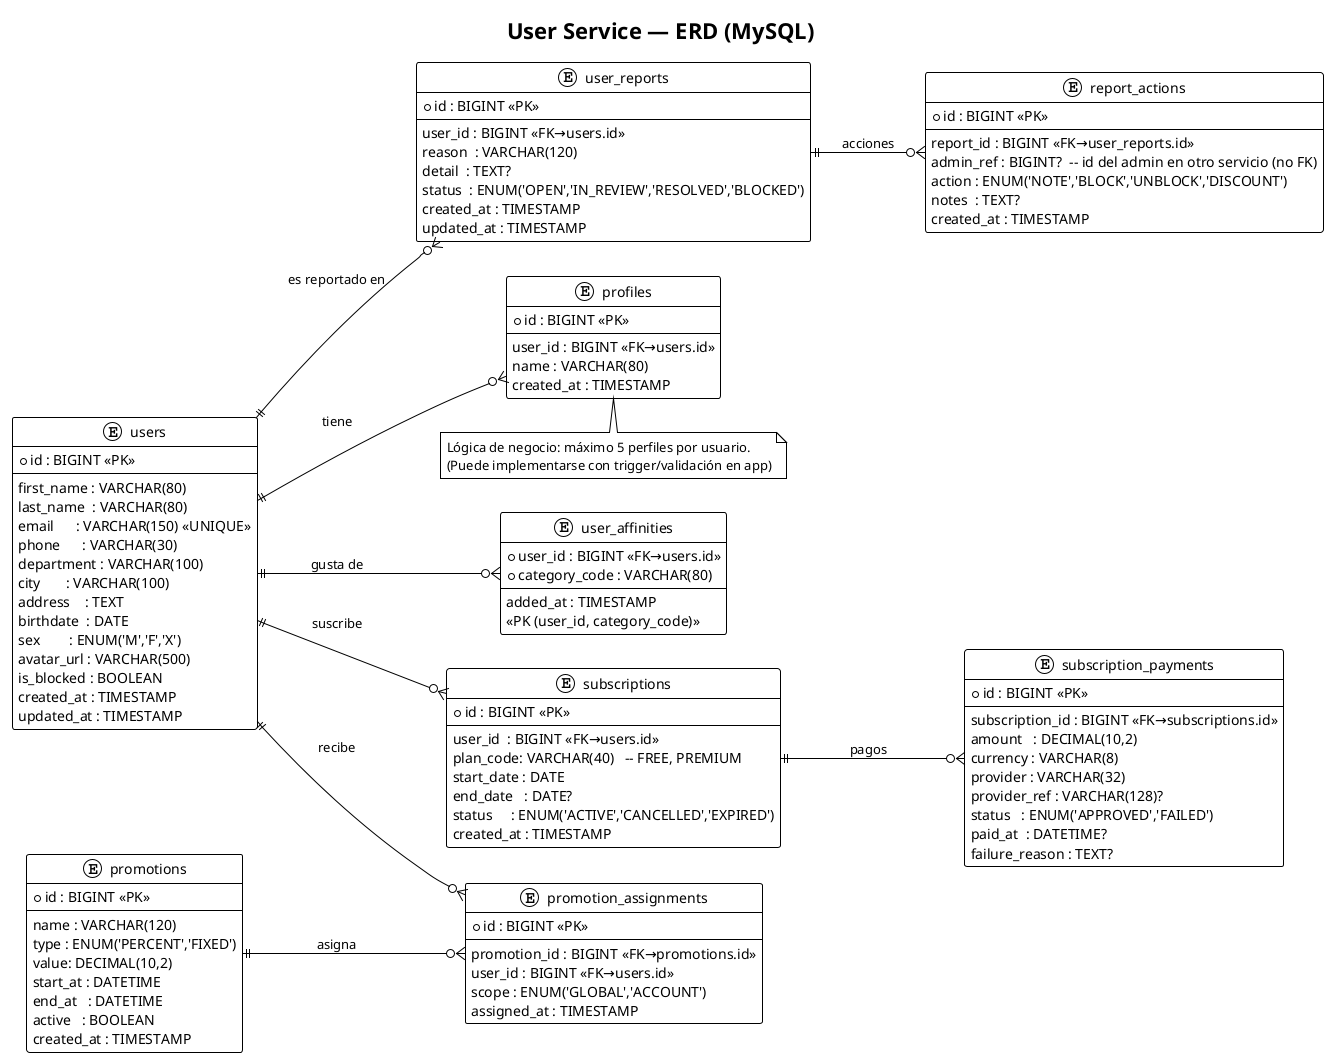 @startuml
!theme plain
left to right direction
title User Service — ERD (MySQL)

entity "users" as U {
  * id : BIGINT <<PK>>
  --
  first_name : VARCHAR(80)
  last_name  : VARCHAR(80)
  email      : VARCHAR(150) <<UNIQUE>>
  phone      : VARCHAR(30)
  department : VARCHAR(100)
  city       : VARCHAR(100)
  address    : TEXT
  birthdate  : DATE
  sex        : ENUM('M','F','X')
  avatar_url : VARCHAR(500)
  is_blocked : BOOLEAN
  created_at : TIMESTAMP
  updated_at : TIMESTAMP
}

entity "profiles" as P {
  * id : BIGINT <<PK>>
  --
  user_id : BIGINT <<FK→users.id>>
  name : VARCHAR(80)
  created_at : TIMESTAMP
}

' Afinidades del usuario a géneros/categorías (desacoplado del catálogo: se usa code)
entity "user_affinities" as UA {
  * user_id : BIGINT <<FK→users.id>>
  * category_code : VARCHAR(80)
  --
  added_at : TIMESTAMP
  <<PK (user_id, category_code)>>
}

' Suscripciones (FREE/PREMIUM)
entity "subscriptions" as S {
  * id : BIGINT <<PK>>
  --
  user_id  : BIGINT <<FK→users.id>>
  plan_code: VARCHAR(40)   -- FREE, PREMIUM
  start_date : DATE
  end_date   : DATE?
  status     : ENUM('ACTIVE','CANCELLED','EXPIRED')
  created_at : TIMESTAMP
}

entity "subscription_payments" as SP {
  * id : BIGINT <<PK>>
  --
  subscription_id : BIGINT <<FK→subscriptions.id>>
  amount   : DECIMAL(10,2)
  currency : VARCHAR(8)
  provider : VARCHAR(32)
  provider_ref : VARCHAR(128)?
  status   : ENUM('APPROVED','FAILED')
  paid_at  : DATETIME?
  failure_reason : TEXT?
}

' Promos
entity "promotions" as PR {
  * id : BIGINT <<PK>>
  --
  name : VARCHAR(120)
  type : ENUM('PERCENT','FIXED')
  value: DECIMAL(10,2)
  start_at : DATETIME
  end_at   : DATETIME
  active   : BOOLEAN
  created_at : TIMESTAMP
}

entity "promotion_assignments" as PA {
  * id : BIGINT <<PK>>
  --
  promotion_id : BIGINT <<FK→promotions.id>>
  user_id : BIGINT <<FK→users.id>>
  scope : ENUM('GLOBAL','ACCOUNT')
  assigned_at : TIMESTAMP
}

' Reportes de usuarios (gestión por admins en backoffice)
entity "user_reports" as UR {
  * id : BIGINT <<PK>>
  --
  user_id : BIGINT <<FK→users.id>>
  reason  : VARCHAR(120)
  detail  : TEXT?
  status  : ENUM('OPEN','IN_REVIEW','RESOLVED','BLOCKED')
  created_at : TIMESTAMP
  updated_at : TIMESTAMP
}

entity "report_actions" as RA {
  * id : BIGINT <<PK>>
  --
  report_id : BIGINT <<FK→user_reports.id>>
  admin_ref : BIGINT?  -- id del admin en otro servicio (no FK)
  action : ENUM('NOTE','BLOCK','UNBLOCK','DISCOUNT')
  notes  : TEXT?
  created_at : TIMESTAMP
}

' Relaciones
U ||--o{ P  : "tiene"
U ||--o{ UA : "gusta de"
U ||--o{ S  : "suscribe"
S ||--o{ SP : "pagos"
PR ||--o{ PA : "asigna"
U  ||--o{ PA : "recibe"
U  ||--o{ UR : "es reportado en"
UR ||--o{ RA : "acciones"

note bottom of P
  Lógica de negocio: máximo 5 perfiles por usuario.
  (Puede implementarse con trigger/validación en app)
end note
@enduml